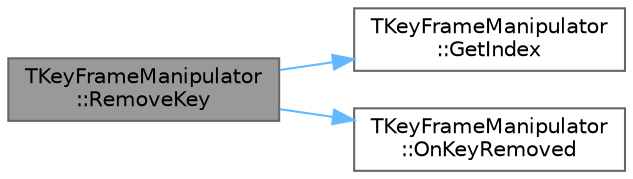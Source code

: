 digraph "TKeyFrameManipulator::RemoveKey"
{
 // INTERACTIVE_SVG=YES
 // LATEX_PDF_SIZE
  bgcolor="transparent";
  edge [fontname=Helvetica,fontsize=10,labelfontname=Helvetica,labelfontsize=10];
  node [fontname=Helvetica,fontsize=10,shape=box,height=0.2,width=0.4];
  rankdir="LR";
  Node1 [id="Node000001",label="TKeyFrameManipulator\l::RemoveKey",height=0.2,width=0.4,color="gray40", fillcolor="grey60", style="filled", fontcolor="black",tooltip="Remove a key that corresponds to the specified key handle."];
  Node1 -> Node2 [id="edge1_Node000001_Node000002",color="steelblue1",style="solid",tooltip=" "];
  Node2 [id="Node000002",label="TKeyFrameManipulator\l::GetIndex",height=0.2,width=0.4,color="grey40", fillcolor="white", style="filled",URL="$de/d3a/classTKeyFrameManipulator.html#a5b309d2d67bb5b63dc40d069ea53ae4e",tooltip="Get the index that corresponds to the specified key handle."];
  Node1 -> Node3 [id="edge2_Node000001_Node000003",color="steelblue1",style="solid",tooltip=" "];
  Node3 [id="Node000003",label="TKeyFrameManipulator\l::OnKeyRemoved",height=0.2,width=0.4,color="grey40", fillcolor="white", style="filled",URL="$de/d3a/classTKeyFrameManipulator.html#a60d17858a9af4da4e20a39b5275f7a36",tooltip="Called when a key time has been removed from the array."];
}
